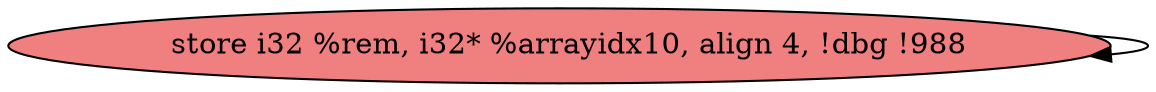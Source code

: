 
digraph G {


node25 [fillcolor=lightcoral,label="  store i32 %rem, i32* %arrayidx10, align 4, !dbg !988",shape=ellipse,style=filled ]

node25->node25 [ ]


}
